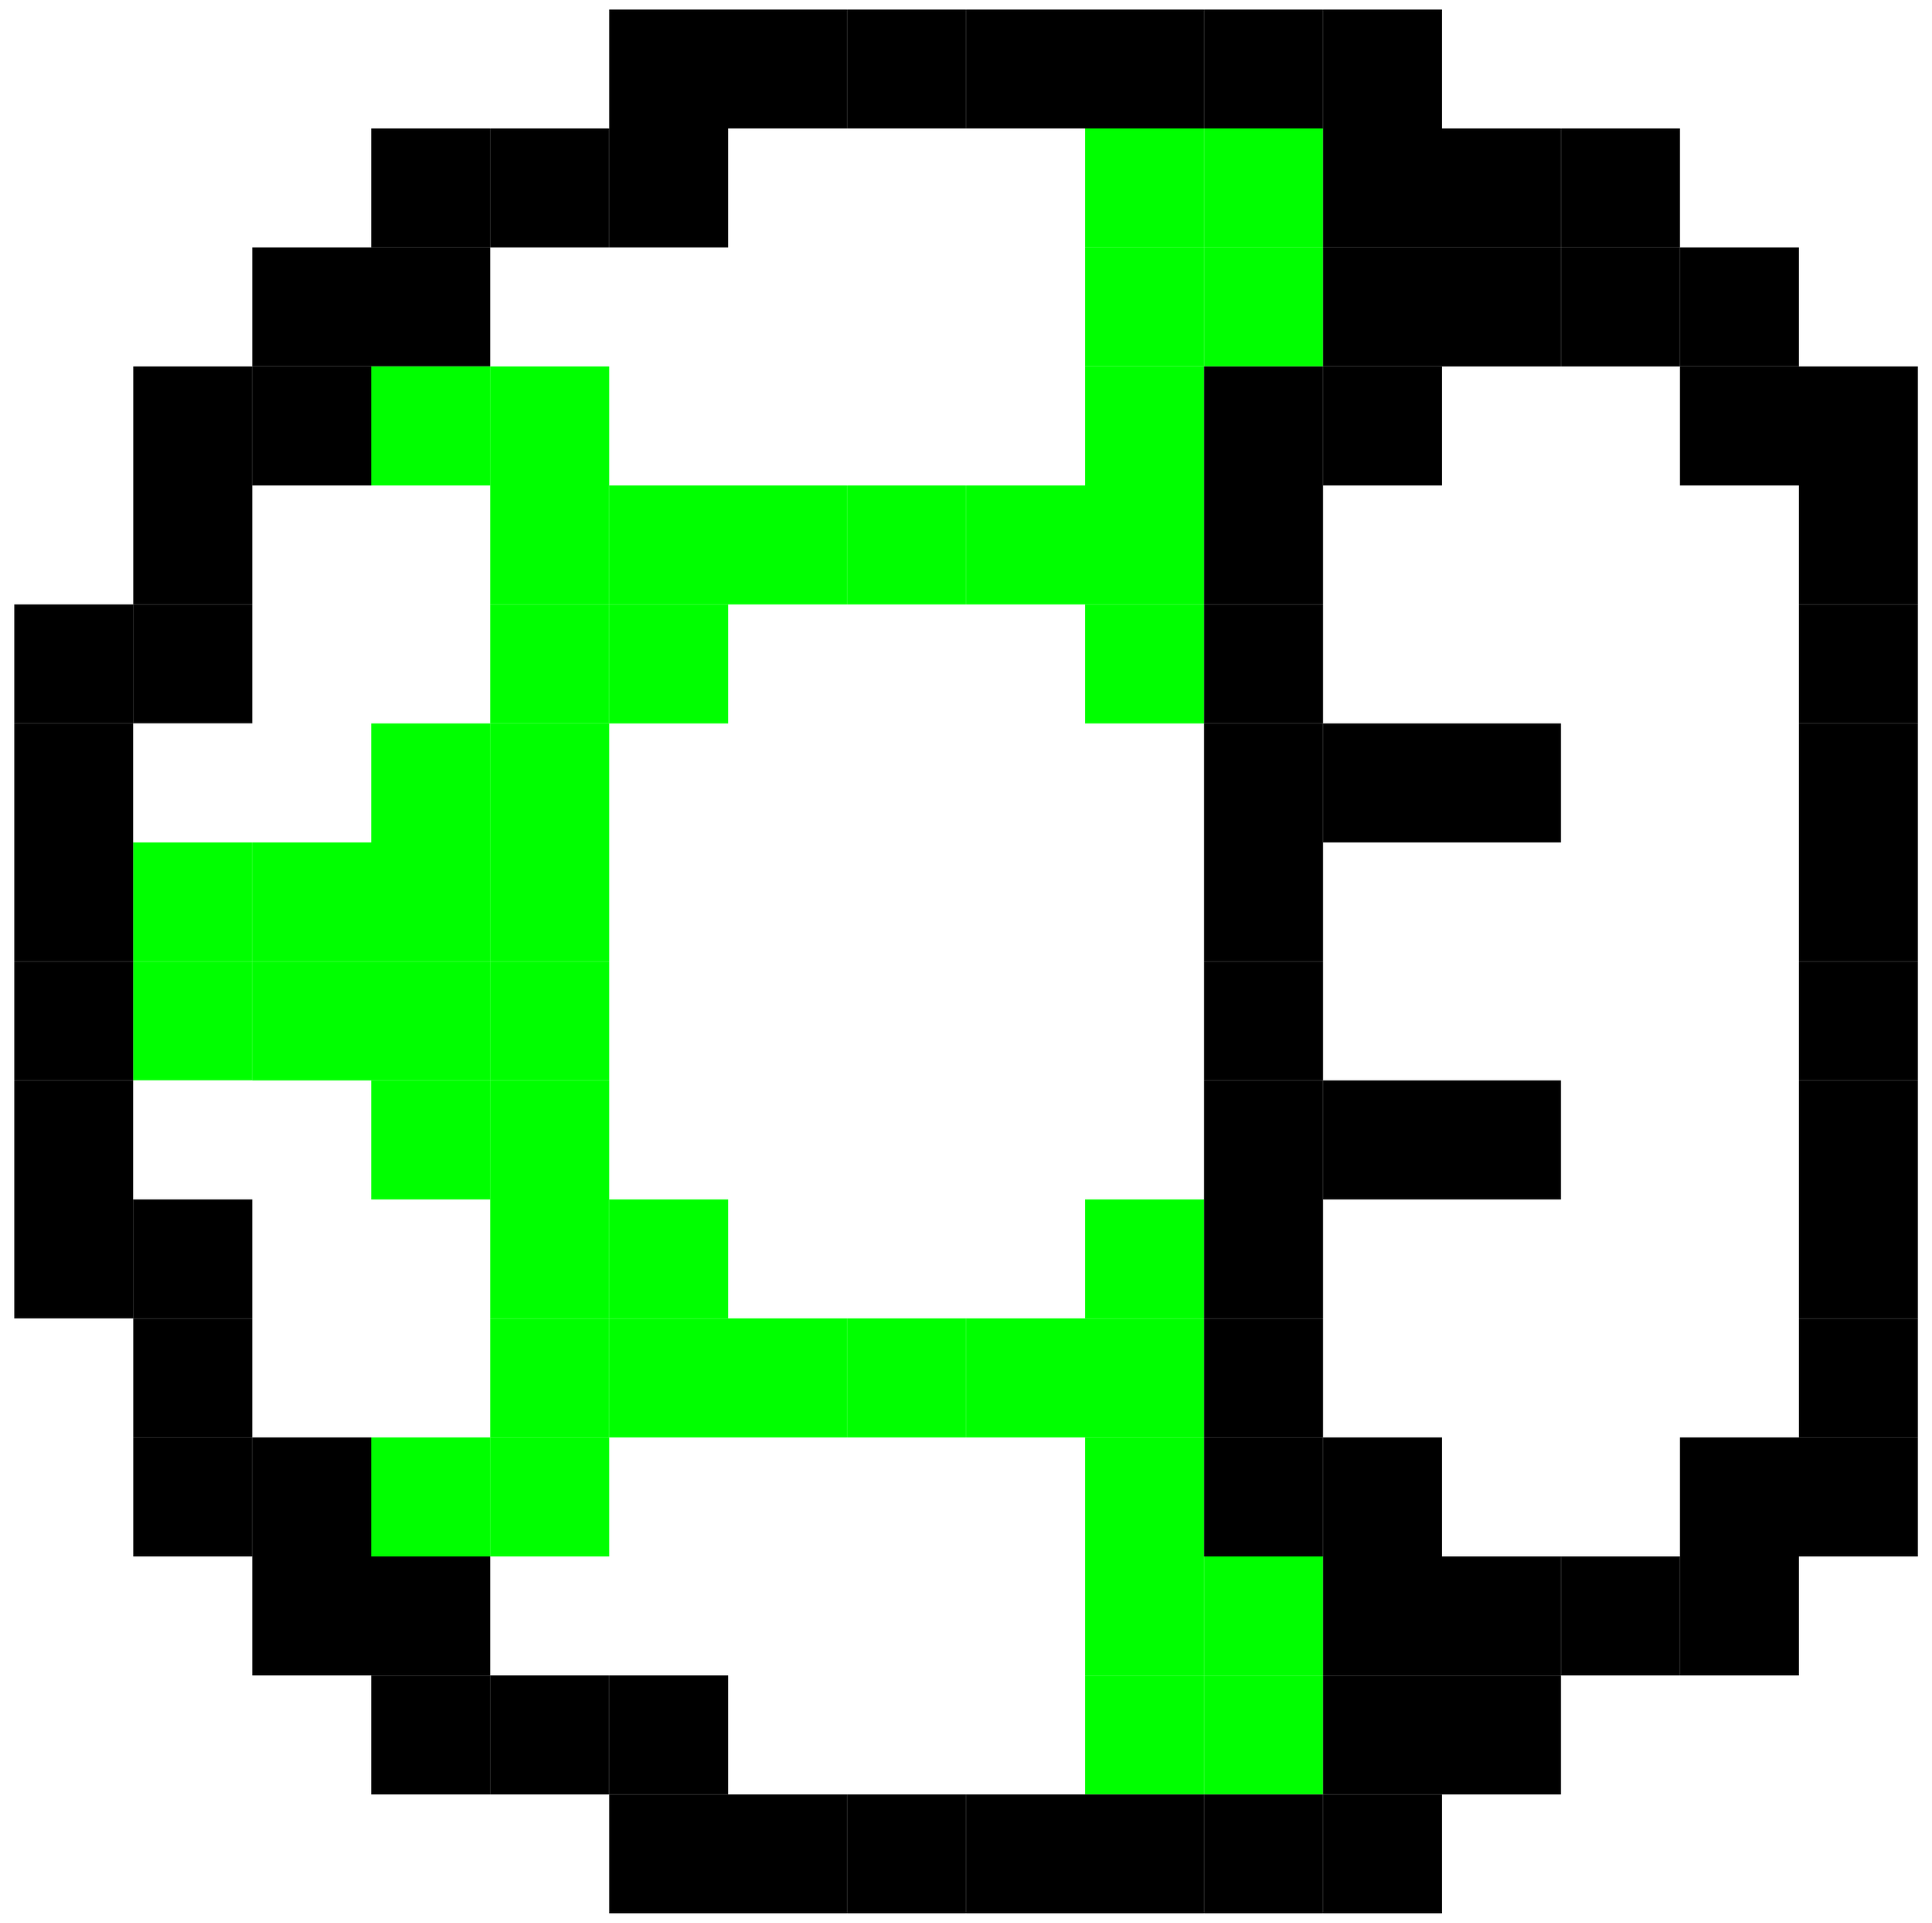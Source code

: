 digraph structs {
	        node [shape=plaintext]
	        struct3 [label=<<TABLE BORDER="0" CELLBORDER="0" CELLSPACING="0" CELLPADDING="50">
            
<TR>
<TD></TD> 
<TD></TD> 
<TD></TD> 
<TD></TD> 
<TD></TD> 
<TD bgcolor="#000000"></TD> 
<TD bgcolor="#000000"></TD> 
<TD bgcolor="#000000"></TD> 
<TD bgcolor="#000000"></TD> 
<TD bgcolor="#000000"></TD> 
<TD bgcolor="#000000"></TD> 
<TD bgcolor="#000000"></TD> 
<TD></TD> 
<TD></TD> 
<TD></TD> 
<TD></TD> 
</TR>
<TR>
<TD></TD> 
<TD></TD> 
<TD></TD> 
<TD bgcolor="#000000"></TD> 
<TD bgcolor="#000000"></TD> 
<TD bgcolor="#000000"></TD> 
<TD></TD> 
<TD></TD> 
<TD></TD> 
<TD bgcolor="#00FF00"></TD> 
<TD bgcolor="#00FF00"></TD> 
<TD bgcolor="#000000"></TD> 
<TD bgcolor="#000000"></TD> 
<TD bgcolor="#000000"></TD> 
<TD></TD> 
<TD></TD> 
</TR>
<TR>
<TD></TD> 
<TD></TD> 
<TD bgcolor="#000000"></TD> 
<TD bgcolor="#000000"></TD> 
<TD></TD> 
<TD></TD> 
<TD></TD> 
<TD></TD> 
<TD></TD> 
<TD bgcolor="#00FF00"></TD> 
<TD bgcolor="#00FF00"></TD> 
<TD bgcolor="#000000"></TD> 
<TD bgcolor="#000000"></TD> 
<TD bgcolor="#000000"></TD> 
<TD bgcolor="#000000"></TD> 
<TD></TD> 
</TR>
<TR>
<TD></TD> 
<TD bgcolor="#000000"></TD> 
<TD bgcolor="#000000"></TD> 
<TD bgcolor="#00FF00"></TD> 
<TD bgcolor="#00FF00"></TD> 
<TD></TD> 
<TD></TD> 
<TD></TD> 
<TD></TD> 
<TD bgcolor="#00FF00"></TD> 
<TD bgcolor="#000000"></TD> 
<TD bgcolor="#000000"></TD> 
<TD></TD> 
<TD></TD> 
<TD bgcolor="#000000"></TD> 
<TD bgcolor="#000000"></TD> 
</TR>
<TR>
<TD></TD> 
<TD bgcolor="#000000"></TD> 
<TD></TD> 
<TD></TD> 
<TD bgcolor="#00FF00"></TD> 
<TD bgcolor="#00FF00"></TD> 
<TD bgcolor="#00FF00"></TD> 
<TD bgcolor="#00FF00"></TD> 
<TD bgcolor="#00FF00"></TD> 
<TD bgcolor="#00FF00"></TD> 
<TD bgcolor="#000000"></TD> 
<TD></TD> 
<TD></TD> 
<TD></TD> 
<TD></TD> 
<TD bgcolor="#000000"></TD> 
</TR>
<TR>
<TD bgcolor="#000000"></TD> 
<TD bgcolor="#000000"></TD> 
<TD></TD> 
<TD></TD> 
<TD bgcolor="#00FF00"></TD> 
<TD bgcolor="#00FF00"></TD> 
<TD></TD> 
<TD></TD> 
<TD></TD> 
<TD bgcolor="#00FF00"></TD> 
<TD bgcolor="#000000"></TD> 
<TD></TD> 
<TD></TD> 
<TD></TD> 
<TD></TD> 
<TD bgcolor="#000000"></TD> 
</TR>
<TR>
<TD bgcolor="#000000"></TD> 
<TD bgcolor="#FFFFFF"></TD> 
<TD></TD> 
<TD bgcolor="#00FF00"></TD> 
<TD bgcolor="#00FF00"></TD> 
<TD></TD> 
<TD></TD> 
<TD></TD> 
<TD></TD> 
<TD></TD> 
<TD bgcolor="#000000"></TD> 
<TD bgcolor="#000000"></TD> 
<TD bgcolor="#000000"></TD> 
<TD></TD> 
<TD></TD> 
<TD bgcolor="#000000"></TD> 
</TR>
<TR>
<TD bgcolor="#000000"></TD> 
<TD bgcolor="#00FF00"></TD> 
<TD bgcolor="#00FF00"></TD> 
<TD bgcolor="#00FF00"></TD> 
<TD bgcolor="#00FF00"></TD> 
<TD></TD> 
<TD></TD> 
<TD></TD> 
<TD></TD> 
<TD></TD> 
<TD bgcolor="#000000"></TD> 
<TD></TD> 
<TD></TD> 
<TD></TD> 
<TD></TD> 
<TD bgcolor="#000000"></TD> 
</TR>
<TR>
<TD bgcolor="#000000"></TD> 
<TD bgcolor="#00FF00"></TD> 
<TD bgcolor="#00FF00"></TD> 
<TD bgcolor="#00FF00"></TD> 
<TD bgcolor="#00FF00"></TD> 
<TD></TD> 
<TD></TD> 
<TD></TD> 
<TD></TD> 
<TD></TD> 
<TD bgcolor="#000000"></TD> 
<TD></TD> 
<TD></TD> 
<TD></TD> 
<TD></TD> 
<TD bgcolor="#000000"></TD> 
</TR>
<TR>
<TD bgcolor="#000000"></TD> 
<TD bgcolor="#FFFFFF"></TD> 
<TD></TD> 
<TD bgcolor="#00FF00"></TD> 
<TD bgcolor="#00FF00"></TD> 
<TD></TD> 
<TD></TD> 
<TD></TD> 
<TD></TD> 
<TD></TD> 
<TD bgcolor="#000000"></TD> 
<TD bgcolor="#000000"></TD> 
<TD bgcolor="#000000"></TD> 
<TD></TD> 
<TD></TD> 
<TD bgcolor="#000000"></TD> 
</TR>
<TR>
<TD bgcolor="#000000"></TD> 
<TD bgcolor="#000000"></TD> 
<TD></TD> 
<TD></TD> 
<TD bgcolor="#00FF00"></TD> 
<TD bgcolor="#00FF00"></TD> 
<TD></TD> 
<TD></TD> 
<TD></TD> 
<TD bgcolor="#00FF00"></TD> 
<TD bgcolor="#000000"></TD> 
<TD></TD> 
<TD></TD> 
<TD></TD> 
<TD></TD> 
<TD bgcolor="#000000"></TD> 
</TR>
<TR>
<TD></TD> 
<TD bgcolor="#000000"></TD> 
<TD></TD> 
<TD></TD> 
<TD bgcolor="#00FF00"></TD> 
<TD bgcolor="#00FF00"></TD> 
<TD bgcolor="#00FF00"></TD> 
<TD bgcolor="#00FF00"></TD> 
<TD bgcolor="#00FF00"></TD> 
<TD bgcolor="#00FF00"></TD> 
<TD bgcolor="#000000"></TD> 
<TD></TD> 
<TD></TD> 
<TD></TD> 
<TD></TD> 
<TD bgcolor="#000000"></TD> 
</TR>
<TR>
<TD></TD> 
<TD bgcolor="#000000"></TD> 
<TD bgcolor="#000000"></TD> 
<TD bgcolor="#00FF00"></TD> 
<TD bgcolor="#00FF00"></TD> 
<TD></TD> 
<TD></TD> 
<TD></TD> 
<TD></TD> 
<TD bgcolor="#00FF00"></TD> 
<TD bgcolor="#000000"></TD> 
<TD bgcolor="#000000"></TD> 
<TD></TD> 
<TD></TD> 
<TD bgcolor="#000000"></TD> 
<TD bgcolor="#000000"></TD> 
</TR>
<TR>
<TD></TD> 
<TD></TD> 
<TD bgcolor="#000000"></TD> 
<TD bgcolor="#000000"></TD> 
<TD></TD> 
<TD></TD> 
<TD></TD> 
<TD></TD> 
<TD></TD> 
<TD bgcolor="#00FF00"></TD> 
<TD bgcolor="#00FF00"></TD> 
<TD bgcolor="#000000"></TD> 
<TD bgcolor="#000000"></TD> 
<TD bgcolor="#000000"></TD> 
<TD bgcolor="#000000"></TD> 
<TD></TD> 
</TR>
<TR>
<TD></TD> 
<TD></TD> 
<TD></TD> 
<TD bgcolor="#000000"></TD> 
<TD bgcolor="#000000"></TD> 
<TD bgcolor="#000000"></TD> 
<TD></TD> 
<TD></TD> 
<TD></TD> 
<TD bgcolor="#00FF00"></TD> 
<TD bgcolor="#00FF00"></TD> 
<TD bgcolor="#000000"></TD> 
<TD bgcolor="#000000"></TD> 
<TD></TD> 
<TD></TD> 
<TD></TD> 
</TR>
<TR>
<TD></TD> 
<TD></TD> 
<TD></TD> 
<TD></TD> 
<TD></TD> 
<TD bgcolor="#000000"></TD> 
<TD bgcolor="#000000"></TD> 
<TD bgcolor="#000000"></TD> 
<TD bgcolor="#000000"></TD> 
<TD bgcolor="#000000"></TD> 
<TD bgcolor="#000000"></TD> 
<TD bgcolor="#000000"></TD> 
<TD></TD> 
<TD></TD> 
<TD></TD> 
<TD></TD> 
</TR>
</TABLE>>]}